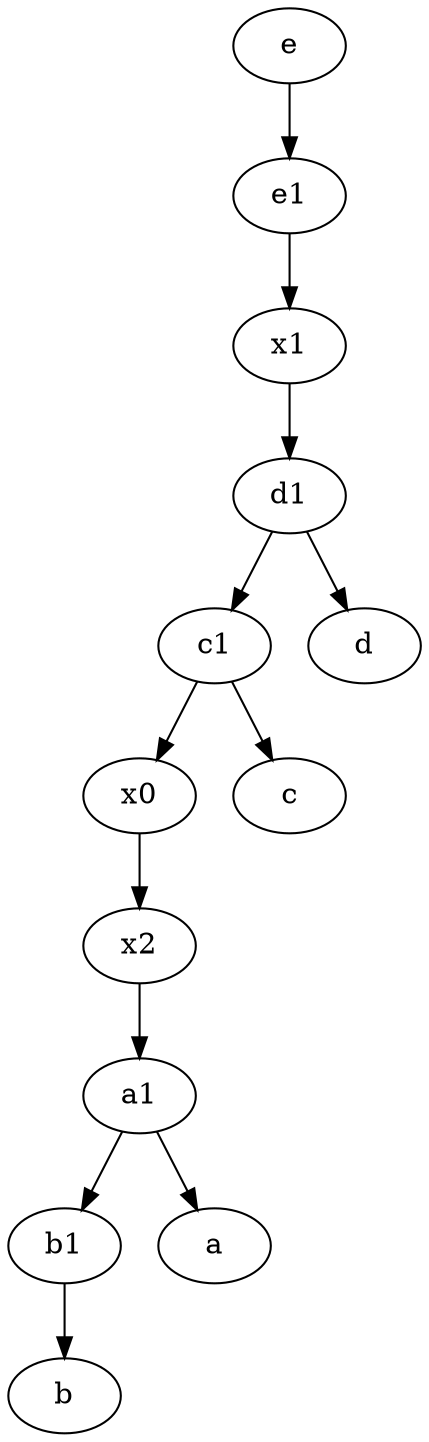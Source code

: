 digraph  {
	d1 [pos="25,30!"];
	x0;
	c1 [pos="30,15!"];
	x2;
	e1 [pos="25,45!"];
	x1;
	a1 [pos="40,15!"];
	e [pos="30,50!"];
	b1 [pos="45,20!"];
	c1 -> x0;
	a1 -> a;
	d1 -> d;
	b1 -> b;
	a1 -> b1;
	d1 -> c1;
	x1 -> d1;
	e1 -> x1;
	x0 -> x2;
	x2 -> a1;
	e -> e1;
	c1 -> c;

	}